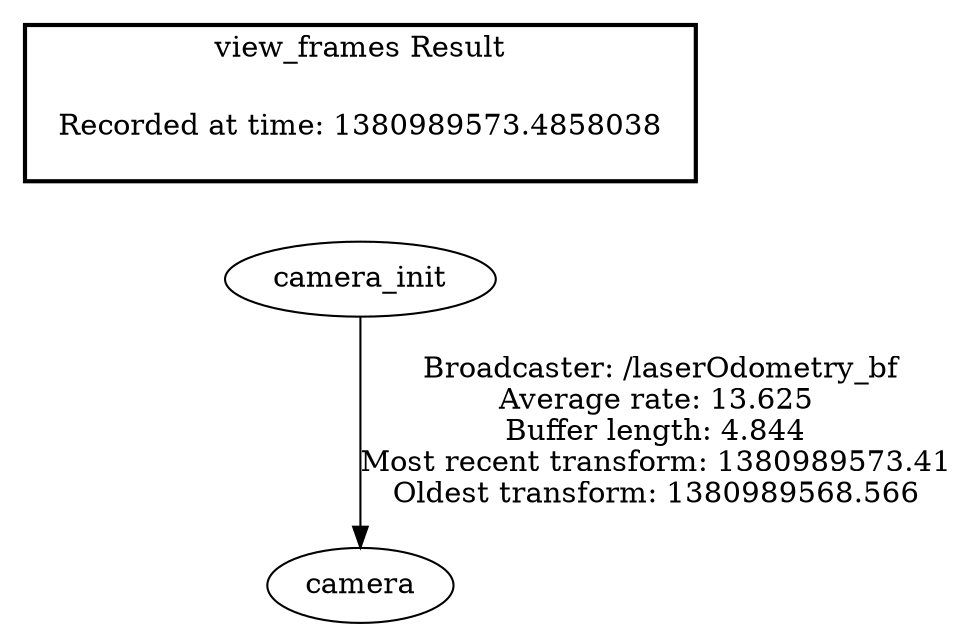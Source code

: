digraph G {
"camera_init" -> "camera"[label=" Broadcaster: /laserOdometry_bf\nAverage rate: 13.625\nBuffer length: 4.844\nMost recent transform: 1380989573.41\nOldest transform: 1380989568.566\n"];
edge [style=invis];
 subgraph cluster_legend { style=bold; color=black; label ="view_frames Result";
"Recorded at time: 1380989573.4858038"[ shape=plaintext ] ;
}->"camera_init";
}